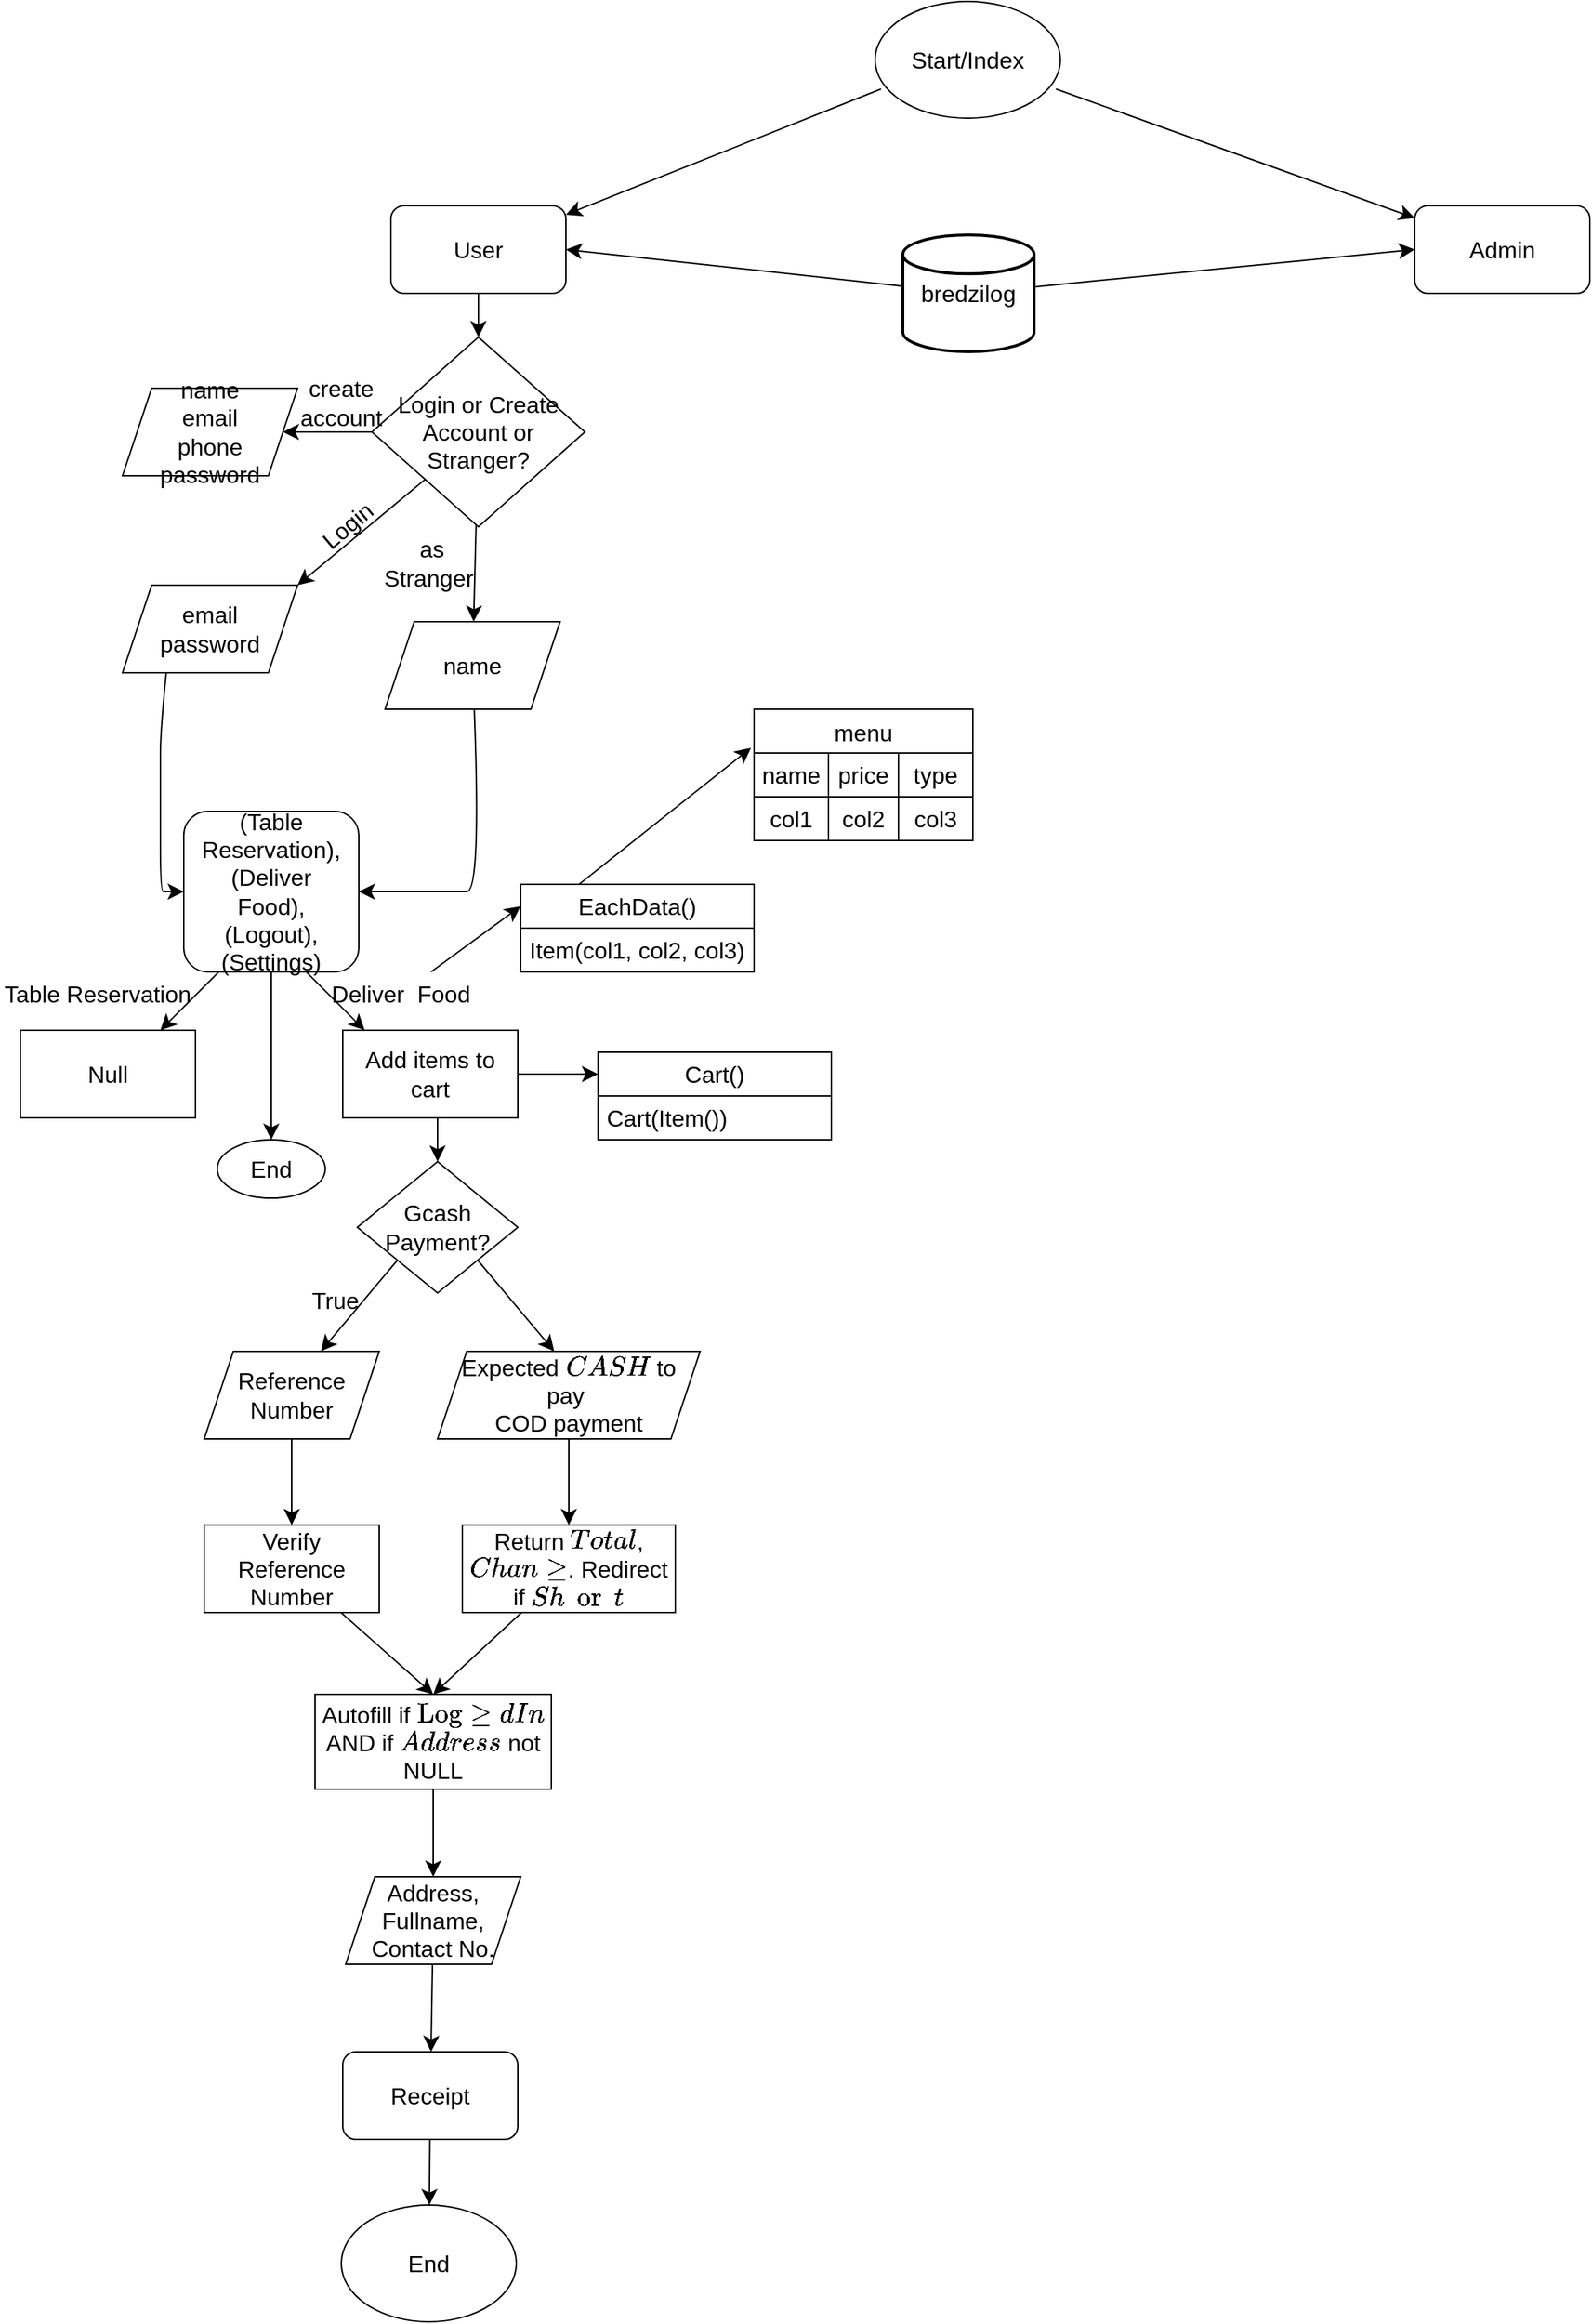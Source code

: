 <mxfile version="21.7.2" type="device">
  <diagram id="C5RBs43oDa-KdzZeNtuy" name="Page-1">
    <mxGraphModel dx="3470" dy="1480" grid="1" gridSize="10" guides="1" tooltips="1" connect="1" arrows="1" fold="1" page="1" pageScale="1" pageWidth="827" pageHeight="1169" math="0" shadow="0">
      <root>
        <mxCell id="WIyWlLk6GJQsqaUBKTNV-0" />
        <mxCell id="WIyWlLk6GJQsqaUBKTNV-1" parent="WIyWlLk6GJQsqaUBKTNV-0" />
        <mxCell id="xKQEIfEpdPocmmlh1qDN-5" style="edgeStyle=none;curved=1;rounded=0;orthogonalLoop=1;jettySize=auto;html=1;exitX=0;exitY=1;exitDx=0;exitDy=0;fontSize=12;startSize=8;endSize=8;labelBackgroundColor=none;fontColor=default;" parent="WIyWlLk6GJQsqaUBKTNV-1" target="xKQEIfEpdPocmmlh1qDN-3" edge="1">
          <mxGeometry relative="1" as="geometry">
            <mxPoint x="354" y="180.0" as="sourcePoint" />
          </mxGeometry>
        </mxCell>
        <mxCell id="xKQEIfEpdPocmmlh1qDN-6" style="edgeStyle=none;curved=1;rounded=0;orthogonalLoop=1;jettySize=auto;html=1;exitX=1;exitY=1;exitDx=0;exitDy=0;fontSize=12;startSize=8;endSize=8;labelBackgroundColor=none;fontColor=default;" parent="WIyWlLk6GJQsqaUBKTNV-1" target="xKQEIfEpdPocmmlh1qDN-4" edge="1">
          <mxGeometry relative="1" as="geometry">
            <mxPoint x="474" y="180.0" as="sourcePoint" />
          </mxGeometry>
        </mxCell>
        <mxCell id="xKQEIfEpdPocmmlh1qDN-22" style="edgeStyle=none;curved=1;rounded=0;orthogonalLoop=1;jettySize=auto;html=1;entryX=0.5;entryY=0;entryDx=0;entryDy=0;fontSize=12;startSize=8;endSize=8;labelBackgroundColor=none;fontColor=default;" parent="WIyWlLk6GJQsqaUBKTNV-1" source="xKQEIfEpdPocmmlh1qDN-3" target="xKQEIfEpdPocmmlh1qDN-9" edge="1">
          <mxGeometry relative="1" as="geometry" />
        </mxCell>
        <mxCell id="xKQEIfEpdPocmmlh1qDN-3" value="User" style="rounded=1;whiteSpace=wrap;html=1;fontSize=16;labelBackgroundColor=none;" parent="WIyWlLk6GJQsqaUBKTNV-1" vertex="1">
          <mxGeometry x="18" y="260" width="120" height="60" as="geometry" />
        </mxCell>
        <mxCell id="xKQEIfEpdPocmmlh1qDN-4" value="Admin" style="rounded=1;whiteSpace=wrap;html=1;fontSize=16;labelBackgroundColor=none;" parent="WIyWlLk6GJQsqaUBKTNV-1" vertex="1">
          <mxGeometry x="720" y="260" width="120" height="60" as="geometry" />
        </mxCell>
        <mxCell id="xKQEIfEpdPocmmlh1qDN-14" style="edgeStyle=none;curved=1;rounded=0;orthogonalLoop=1;jettySize=auto;html=1;entryX=1;entryY=0.5;entryDx=0;entryDy=0;fontSize=12;startSize=8;endSize=8;labelBackgroundColor=none;fontColor=default;" parent="WIyWlLk6GJQsqaUBKTNV-1" source="xKQEIfEpdPocmmlh1qDN-9" target="xKQEIfEpdPocmmlh1qDN-10" edge="1">
          <mxGeometry relative="1" as="geometry" />
        </mxCell>
        <mxCell id="xKQEIfEpdPocmmlh1qDN-17" style="edgeStyle=none;curved=1;rounded=0;orthogonalLoop=1;jettySize=auto;html=1;exitX=0;exitY=1;exitDx=0;exitDy=0;entryX=1;entryY=0;entryDx=0;entryDy=0;fontSize=12;startSize=8;endSize=8;labelBackgroundColor=none;fontColor=default;" parent="WIyWlLk6GJQsqaUBKTNV-1" source="xKQEIfEpdPocmmlh1qDN-9" target="xKQEIfEpdPocmmlh1qDN-11" edge="1">
          <mxGeometry relative="1" as="geometry" />
        </mxCell>
        <mxCell id="xKQEIfEpdPocmmlh1qDN-20" style="edgeStyle=none;curved=1;rounded=0;orthogonalLoop=1;jettySize=auto;html=1;fontSize=12;startSize=8;endSize=8;labelBackgroundColor=none;fontColor=default;" parent="WIyWlLk6GJQsqaUBKTNV-1" source="xKQEIfEpdPocmmlh1qDN-9" target="xKQEIfEpdPocmmlh1qDN-13" edge="1">
          <mxGeometry relative="1" as="geometry" />
        </mxCell>
        <mxCell id="xKQEIfEpdPocmmlh1qDN-9" value="Login or Create Account or Stranger?" style="rhombus;whiteSpace=wrap;html=1;fontSize=16;rounded=0;labelBackgroundColor=none;" parent="WIyWlLk6GJQsqaUBKTNV-1" vertex="1">
          <mxGeometry x="5" y="350" width="146" height="130" as="geometry" />
        </mxCell>
        <mxCell id="xKQEIfEpdPocmmlh1qDN-10" value="name&lt;br&gt;email&lt;br&gt;phone&lt;br&gt;password" style="shape=parallelogram;perimeter=parallelogramPerimeter;whiteSpace=wrap;html=1;fixedSize=1;fontSize=16;rounded=0;labelBackgroundColor=none;" parent="WIyWlLk6GJQsqaUBKTNV-1" vertex="1">
          <mxGeometry x="-166" y="385" width="120" height="60" as="geometry" />
        </mxCell>
        <mxCell id="xKQEIfEpdPocmmlh1qDN-71" style="edgeStyle=none;curved=1;rounded=0;orthogonalLoop=1;jettySize=auto;html=1;entryX=0;entryY=0.5;entryDx=0;entryDy=0;fontSize=12;startSize=8;endSize=8;exitX=0.25;exitY=1;exitDx=0;exitDy=0;" parent="WIyWlLk6GJQsqaUBKTNV-1" source="xKQEIfEpdPocmmlh1qDN-11" target="xKQEIfEpdPocmmlh1qDN-68" edge="1">
          <mxGeometry relative="1" as="geometry">
            <Array as="points">
              <mxPoint x="-140" y="620" />
              <mxPoint x="-140" y="650" />
              <mxPoint x="-140" y="660" />
              <mxPoint x="-140" y="670" />
              <mxPoint x="-140" y="730" />
              <mxPoint x="-136" y="730" />
            </Array>
          </mxGeometry>
        </mxCell>
        <mxCell id="xKQEIfEpdPocmmlh1qDN-11" value="email&lt;br&gt;password" style="shape=parallelogram;perimeter=parallelogramPerimeter;whiteSpace=wrap;html=1;fixedSize=1;fontSize=16;rounded=0;labelBackgroundColor=none;" parent="WIyWlLk6GJQsqaUBKTNV-1" vertex="1">
          <mxGeometry x="-166" y="520" width="120" height="60" as="geometry" />
        </mxCell>
        <mxCell id="xKQEIfEpdPocmmlh1qDN-69" style="edgeStyle=none;curved=1;rounded=0;orthogonalLoop=1;jettySize=auto;html=1;entryX=1;entryY=0.5;entryDx=0;entryDy=0;fontSize=12;startSize=8;endSize=8;" parent="WIyWlLk6GJQsqaUBKTNV-1" source="xKQEIfEpdPocmmlh1qDN-13" target="xKQEIfEpdPocmmlh1qDN-68" edge="1">
          <mxGeometry relative="1" as="geometry">
            <Array as="points">
              <mxPoint x="80" y="730" />
              <mxPoint x="60" y="730" />
            </Array>
          </mxGeometry>
        </mxCell>
        <mxCell id="xKQEIfEpdPocmmlh1qDN-13" value="name" style="shape=parallelogram;perimeter=parallelogramPerimeter;whiteSpace=wrap;html=1;fixedSize=1;fontSize=16;rounded=0;labelBackgroundColor=none;" parent="WIyWlLk6GJQsqaUBKTNV-1" vertex="1">
          <mxGeometry x="14" y="545" width="120" height="60" as="geometry" />
        </mxCell>
        <mxCell id="xKQEIfEpdPocmmlh1qDN-15" value="create account" style="text;html=1;strokeColor=none;fillColor=none;align=center;verticalAlign=middle;whiteSpace=wrap;rounded=0;fontSize=16;labelBackgroundColor=none;" parent="WIyWlLk6GJQsqaUBKTNV-1" vertex="1">
          <mxGeometry x="-46" y="380" width="60" height="30" as="geometry" />
        </mxCell>
        <mxCell id="xKQEIfEpdPocmmlh1qDN-18" value="Login" style="text;html=1;strokeColor=none;fillColor=none;align=center;verticalAlign=middle;whiteSpace=wrap;rounded=0;fontSize=16;rotation=-40;labelBackgroundColor=none;" parent="WIyWlLk6GJQsqaUBKTNV-1" vertex="1">
          <mxGeometry x="-42" y="458.54" width="60" height="40" as="geometry" />
        </mxCell>
        <mxCell id="xKQEIfEpdPocmmlh1qDN-19" value="&amp;nbsp;as Stranger" style="text;html=1;strokeColor=none;fillColor=none;align=center;verticalAlign=middle;whiteSpace=wrap;rounded=0;fontSize=16;labelBackgroundColor=none;" parent="WIyWlLk6GJQsqaUBKTNV-1" vertex="1">
          <mxGeometry x="14" y="490" width="60" height="30" as="geometry" />
        </mxCell>
        <mxCell id="xKQEIfEpdPocmmlh1qDN-32" style="edgeStyle=none;curved=1;rounded=0;orthogonalLoop=1;jettySize=auto;html=1;exitX=0;exitY=1;exitDx=0;exitDy=0;fontSize=12;startSize=8;endSize=8;labelBackgroundColor=none;fontColor=default;" parent="WIyWlLk6GJQsqaUBKTNV-1" edge="1">
          <mxGeometry relative="1" as="geometry">
            <mxPoint x="-140" y="825" as="targetPoint" />
            <mxPoint x="-100" y="785.0" as="sourcePoint" />
          </mxGeometry>
        </mxCell>
        <mxCell id="xKQEIfEpdPocmmlh1qDN-33" style="edgeStyle=none;curved=1;rounded=0;orthogonalLoop=1;jettySize=auto;html=1;exitX=1;exitY=1;exitDx=0;exitDy=0;fontSize=12;startSize=8;endSize=8;labelBackgroundColor=none;fontColor=default;" parent="WIyWlLk6GJQsqaUBKTNV-1" edge="1">
          <mxGeometry relative="1" as="geometry">
            <mxPoint y="825" as="targetPoint" />
            <mxPoint x="-40" y="785.0" as="sourcePoint" />
          </mxGeometry>
        </mxCell>
        <mxCell id="xKQEIfEpdPocmmlh1qDN-34" value="Null" style="rounded=0;whiteSpace=wrap;html=1;fontSize=16;labelBackgroundColor=none;" parent="WIyWlLk6GJQsqaUBKTNV-1" vertex="1">
          <mxGeometry x="-236" y="825" width="120" height="60" as="geometry" />
        </mxCell>
        <mxCell id="xKQEIfEpdPocmmlh1qDN-44" style="edgeStyle=none;curved=1;rounded=0;orthogonalLoop=1;jettySize=auto;html=1;fontSize=12;startSize=8;endSize=8;labelBackgroundColor=none;fontColor=default;" parent="WIyWlLk6GJQsqaUBKTNV-1" target="xKQEIfEpdPocmmlh1qDN-37" edge="1">
          <mxGeometry relative="1" as="geometry">
            <mxPoint x="50" y="885" as="sourcePoint" />
          </mxGeometry>
        </mxCell>
        <mxCell id="xKQEIfEpdPocmmlh1qDN-38" style="edgeStyle=none;curved=1;rounded=0;orthogonalLoop=1;jettySize=auto;html=1;exitX=0;exitY=1;exitDx=0;exitDy=0;fontSize=12;startSize=8;endSize=8;labelBackgroundColor=none;fontColor=default;" parent="WIyWlLk6GJQsqaUBKTNV-1" source="xKQEIfEpdPocmmlh1qDN-37" edge="1">
          <mxGeometry relative="1" as="geometry">
            <mxPoint x="-30" y="1045" as="targetPoint" />
          </mxGeometry>
        </mxCell>
        <mxCell id="xKQEIfEpdPocmmlh1qDN-46" style="edgeStyle=none;curved=1;rounded=0;orthogonalLoop=1;jettySize=auto;html=1;exitX=1;exitY=1;exitDx=0;exitDy=0;fontSize=12;startSize=8;endSize=8;labelBackgroundColor=none;fontColor=default;" parent="WIyWlLk6GJQsqaUBKTNV-1" source="xKQEIfEpdPocmmlh1qDN-37" edge="1">
          <mxGeometry relative="1" as="geometry">
            <mxPoint x="130" y="1045" as="targetPoint" />
          </mxGeometry>
        </mxCell>
        <mxCell id="xKQEIfEpdPocmmlh1qDN-37" value="Gcash Payment?" style="rhombus;whiteSpace=wrap;html=1;fontSize=16;rounded=0;labelBackgroundColor=none;" parent="WIyWlLk6GJQsqaUBKTNV-1" vertex="1">
          <mxGeometry x="-5" y="915" width="110" height="90" as="geometry" />
        </mxCell>
        <mxCell id="xKQEIfEpdPocmmlh1qDN-53" style="edgeStyle=none;curved=1;rounded=0;orthogonalLoop=1;jettySize=auto;html=1;fontSize=12;startSize=8;endSize=8;labelBackgroundColor=none;fontColor=default;" parent="WIyWlLk6GJQsqaUBKTNV-1" source="xKQEIfEpdPocmmlh1qDN-40" target="xKQEIfEpdPocmmlh1qDN-52" edge="1">
          <mxGeometry relative="1" as="geometry" />
        </mxCell>
        <mxCell id="xKQEIfEpdPocmmlh1qDN-40" value="Reference Number" style="shape=parallelogram;perimeter=parallelogramPerimeter;whiteSpace=wrap;html=1;fixedSize=1;fontSize=16;rounded=0;labelBackgroundColor=none;" parent="WIyWlLk6GJQsqaUBKTNV-1" vertex="1">
          <mxGeometry x="-110" y="1045" width="120" height="60" as="geometry" />
        </mxCell>
        <mxCell id="xKQEIfEpdPocmmlh1qDN-41" value="True" style="text;html=1;strokeColor=none;fillColor=none;align=center;verticalAlign=middle;whiteSpace=wrap;rounded=0;fontSize=16;labelBackgroundColor=none;" parent="WIyWlLk6GJQsqaUBKTNV-1" vertex="1">
          <mxGeometry x="-50" y="995" width="60" height="30" as="geometry" />
        </mxCell>
        <mxCell id="PnPtJ1oFxIr9ThaWhj_N-104" style="edgeStyle=none;curved=1;rounded=0;orthogonalLoop=1;jettySize=auto;html=1;entryX=0;entryY=0.25;entryDx=0;entryDy=0;fontSize=12;startSize=8;endSize=8;" edge="1" parent="WIyWlLk6GJQsqaUBKTNV-1" source="xKQEIfEpdPocmmlh1qDN-45" target="PnPtJ1oFxIr9ThaWhj_N-95">
          <mxGeometry relative="1" as="geometry" />
        </mxCell>
        <mxCell id="xKQEIfEpdPocmmlh1qDN-45" value="Add items to cart" style="rounded=0;whiteSpace=wrap;html=1;fontSize=16;labelBackgroundColor=none;" parent="WIyWlLk6GJQsqaUBKTNV-1" vertex="1">
          <mxGeometry x="-15" y="825" width="120" height="60" as="geometry" />
        </mxCell>
        <mxCell id="xKQEIfEpdPocmmlh1qDN-55" style="edgeStyle=none;curved=1;rounded=0;orthogonalLoop=1;jettySize=auto;html=1;entryX=0.5;entryY=0;entryDx=0;entryDy=0;fontSize=12;startSize=8;endSize=8;labelBackgroundColor=none;fontColor=default;" parent="WIyWlLk6GJQsqaUBKTNV-1" source="xKQEIfEpdPocmmlh1qDN-47" target="xKQEIfEpdPocmmlh1qDN-54" edge="1">
          <mxGeometry relative="1" as="geometry" />
        </mxCell>
        <mxCell id="xKQEIfEpdPocmmlh1qDN-47" value="Expected `CASH` to pay&amp;nbsp;&lt;br&gt;COD payment" style="shape=parallelogram;perimeter=parallelogramPerimeter;whiteSpace=wrap;html=1;fixedSize=1;fontSize=16;rounded=0;labelBackgroundColor=none;" parent="WIyWlLk6GJQsqaUBKTNV-1" vertex="1">
          <mxGeometry x="50" y="1045" width="180" height="60" as="geometry" />
        </mxCell>
        <mxCell id="xKQEIfEpdPocmmlh1qDN-60" style="edgeStyle=none;curved=1;rounded=0;orthogonalLoop=1;jettySize=auto;html=1;entryX=0.5;entryY=0;entryDx=0;entryDy=0;fontSize=12;startSize=8;endSize=8;" parent="WIyWlLk6GJQsqaUBKTNV-1" source="xKQEIfEpdPocmmlh1qDN-50" target="xKQEIfEpdPocmmlh1qDN-56" edge="1">
          <mxGeometry relative="1" as="geometry" />
        </mxCell>
        <mxCell id="xKQEIfEpdPocmmlh1qDN-50" value="Autofill if `Logged In` AND if `Address` not NULL" style="rounded=0;whiteSpace=wrap;html=1;fontSize=16;labelBackgroundColor=none;" parent="WIyWlLk6GJQsqaUBKTNV-1" vertex="1">
          <mxGeometry x="-34" y="1280" width="162" height="65" as="geometry" />
        </mxCell>
        <mxCell id="xKQEIfEpdPocmmlh1qDN-58" style="edgeStyle=none;curved=1;rounded=0;orthogonalLoop=1;jettySize=auto;html=1;entryX=0.5;entryY=0;entryDx=0;entryDy=0;fontSize=12;startSize=8;endSize=8;" parent="WIyWlLk6GJQsqaUBKTNV-1" source="xKQEIfEpdPocmmlh1qDN-52" target="xKQEIfEpdPocmmlh1qDN-50" edge="1">
          <mxGeometry relative="1" as="geometry" />
        </mxCell>
        <mxCell id="xKQEIfEpdPocmmlh1qDN-52" value="Verify Reference Number" style="rounded=0;whiteSpace=wrap;html=1;fontSize=16;labelBackgroundColor=none;" parent="WIyWlLk6GJQsqaUBKTNV-1" vertex="1">
          <mxGeometry x="-110" y="1164" width="120" height="60" as="geometry" />
        </mxCell>
        <mxCell id="xKQEIfEpdPocmmlh1qDN-59" style="edgeStyle=none;curved=1;rounded=0;orthogonalLoop=1;jettySize=auto;html=1;entryX=0.5;entryY=0;entryDx=0;entryDy=0;fontSize=12;startSize=8;endSize=8;" parent="WIyWlLk6GJQsqaUBKTNV-1" source="xKQEIfEpdPocmmlh1qDN-54" target="xKQEIfEpdPocmmlh1qDN-50" edge="1">
          <mxGeometry relative="1" as="geometry" />
        </mxCell>
        <mxCell id="xKQEIfEpdPocmmlh1qDN-54" value="Return `Total`, `Change`. Redirect if `Short`" style="rounded=0;whiteSpace=wrap;html=1;fontSize=16;labelBackgroundColor=none;" parent="WIyWlLk6GJQsqaUBKTNV-1" vertex="1">
          <mxGeometry x="67" y="1164" width="146" height="60" as="geometry" />
        </mxCell>
        <mxCell id="xKQEIfEpdPocmmlh1qDN-62" style="edgeStyle=none;curved=1;rounded=0;orthogonalLoop=1;jettySize=auto;html=1;fontSize=12;startSize=8;endSize=8;" parent="WIyWlLk6GJQsqaUBKTNV-1" source="xKQEIfEpdPocmmlh1qDN-56" target="xKQEIfEpdPocmmlh1qDN-61" edge="1">
          <mxGeometry relative="1" as="geometry" />
        </mxCell>
        <mxCell id="xKQEIfEpdPocmmlh1qDN-56" value="Address, Fullname, Contact No.&lt;br&gt;" style="shape=parallelogram;perimeter=parallelogramPerimeter;whiteSpace=wrap;html=1;fixedSize=1;fontSize=16;rounded=0;labelBackgroundColor=none;" parent="WIyWlLk6GJQsqaUBKTNV-1" vertex="1">
          <mxGeometry x="-13" y="1405" width="120" height="60" as="geometry" />
        </mxCell>
        <mxCell id="PnPtJ1oFxIr9ThaWhj_N-2" style="edgeStyle=none;curved=1;rounded=0;orthogonalLoop=1;jettySize=auto;html=1;fontSize=12;startSize=8;endSize=8;" edge="1" parent="WIyWlLk6GJQsqaUBKTNV-1" source="xKQEIfEpdPocmmlh1qDN-61" target="PnPtJ1oFxIr9ThaWhj_N-1">
          <mxGeometry relative="1" as="geometry" />
        </mxCell>
        <mxCell id="xKQEIfEpdPocmmlh1qDN-61" value="Receipt" style="rounded=1;whiteSpace=wrap;html=1;fontSize=16;" parent="WIyWlLk6GJQsqaUBKTNV-1" vertex="1">
          <mxGeometry x="-15" y="1525" width="120" height="60" as="geometry" />
        </mxCell>
        <mxCell id="PnPtJ1oFxIr9ThaWhj_N-109" style="edgeStyle=none;curved=1;rounded=0;orthogonalLoop=1;jettySize=auto;html=1;entryX=0;entryY=0.25;entryDx=0;entryDy=0;fontSize=12;startSize=8;endSize=8;" edge="1" parent="WIyWlLk6GJQsqaUBKTNV-1" source="xKQEIfEpdPocmmlh1qDN-65" target="PnPtJ1oFxIr9ThaWhj_N-105">
          <mxGeometry relative="1" as="geometry" />
        </mxCell>
        <mxCell id="xKQEIfEpdPocmmlh1qDN-65" value="Deliver&amp;nbsp; Food" style="text;html=1;strokeColor=none;fillColor=none;align=center;verticalAlign=middle;whiteSpace=wrap;rounded=0;fontSize=16;" parent="WIyWlLk6GJQsqaUBKTNV-1" vertex="1">
          <mxGeometry x="-26" y="785" width="102" height="30" as="geometry" />
        </mxCell>
        <mxCell id="xKQEIfEpdPocmmlh1qDN-66" value="Table Reservation" style="text;html=1;strokeColor=none;fillColor=none;align=center;verticalAlign=middle;whiteSpace=wrap;rounded=0;fontSize=16;" parent="WIyWlLk6GJQsqaUBKTNV-1" vertex="1">
          <mxGeometry x="-250" y="785" width="134" height="30" as="geometry" />
        </mxCell>
        <mxCell id="xKQEIfEpdPocmmlh1qDN-74" style="edgeStyle=none;curved=1;rounded=0;orthogonalLoop=1;jettySize=auto;html=1;fontSize=12;startSize=8;endSize=8;" parent="WIyWlLk6GJQsqaUBKTNV-1" source="xKQEIfEpdPocmmlh1qDN-68" edge="1">
          <mxGeometry relative="1" as="geometry">
            <mxPoint x="-64" y="900.0" as="targetPoint" />
          </mxGeometry>
        </mxCell>
        <mxCell id="xKQEIfEpdPocmmlh1qDN-68" value="(Table Reservation),&lt;br style=&quot;border-color: var(--border-color);&quot;&gt;(Deliver&lt;br style=&quot;border-color: var(--border-color);&quot;&gt;Food),&lt;br&gt;(Logout), (Settings)" style="rounded=1;whiteSpace=wrap;html=1;fontSize=16;" parent="WIyWlLk6GJQsqaUBKTNV-1" vertex="1">
          <mxGeometry x="-124" y="675" width="120" height="110" as="geometry" />
        </mxCell>
        <mxCell id="PnPtJ1oFxIr9ThaWhj_N-0" value="End" style="ellipse;whiteSpace=wrap;html=1;fontSize=16;" vertex="1" parent="WIyWlLk6GJQsqaUBKTNV-1">
          <mxGeometry x="-101" y="900" width="74" height="40" as="geometry" />
        </mxCell>
        <mxCell id="PnPtJ1oFxIr9ThaWhj_N-1" value="End" style="ellipse;whiteSpace=wrap;html=1;fontSize=16;" vertex="1" parent="WIyWlLk6GJQsqaUBKTNV-1">
          <mxGeometry x="-16" y="1630" width="120" height="80" as="geometry" />
        </mxCell>
        <mxCell id="PnPtJ1oFxIr9ThaWhj_N-3" value="Start/Index" style="ellipse;whiteSpace=wrap;html=1;fontSize=16;" vertex="1" parent="WIyWlLk6GJQsqaUBKTNV-1">
          <mxGeometry x="350" y="120" width="127" height="80" as="geometry" />
        </mxCell>
        <mxCell id="PnPtJ1oFxIr9ThaWhj_N-81" value="menu" style="shape=table;startSize=30;container=1;collapsible=0;childLayout=tableLayout;strokeColor=default;fontSize=16;" vertex="1" parent="WIyWlLk6GJQsqaUBKTNV-1">
          <mxGeometry x="267" y="605" width="150" height="90" as="geometry" />
        </mxCell>
        <mxCell id="PnPtJ1oFxIr9ThaWhj_N-82" value="" style="shape=tableRow;horizontal=0;startSize=0;swimlaneHead=0;swimlaneBody=0;strokeColor=inherit;top=0;left=0;bottom=0;right=0;collapsible=0;dropTarget=0;fillColor=none;points=[[0,0.5],[1,0.5]];portConstraint=eastwest;fontSize=16;" vertex="1" parent="PnPtJ1oFxIr9ThaWhj_N-81">
          <mxGeometry y="30" width="150" height="30" as="geometry" />
        </mxCell>
        <mxCell id="PnPtJ1oFxIr9ThaWhj_N-83" value="name" style="shape=partialRectangle;html=1;whiteSpace=wrap;connectable=0;strokeColor=inherit;overflow=hidden;fillColor=none;top=0;left=0;bottom=0;right=0;pointerEvents=1;fontSize=16;" vertex="1" parent="PnPtJ1oFxIr9ThaWhj_N-82">
          <mxGeometry width="51" height="30" as="geometry">
            <mxRectangle width="51" height="30" as="alternateBounds" />
          </mxGeometry>
        </mxCell>
        <mxCell id="PnPtJ1oFxIr9ThaWhj_N-84" value="price" style="shape=partialRectangle;html=1;whiteSpace=wrap;connectable=0;strokeColor=inherit;overflow=hidden;fillColor=none;top=0;left=0;bottom=0;right=0;pointerEvents=1;fontSize=16;" vertex="1" parent="PnPtJ1oFxIr9ThaWhj_N-82">
          <mxGeometry x="51" width="48" height="30" as="geometry">
            <mxRectangle width="48" height="30" as="alternateBounds" />
          </mxGeometry>
        </mxCell>
        <mxCell id="PnPtJ1oFxIr9ThaWhj_N-85" value="type" style="shape=partialRectangle;html=1;whiteSpace=wrap;connectable=0;strokeColor=inherit;overflow=hidden;fillColor=none;top=0;left=0;bottom=0;right=0;pointerEvents=1;fontSize=16;" vertex="1" parent="PnPtJ1oFxIr9ThaWhj_N-82">
          <mxGeometry x="99" width="51" height="30" as="geometry">
            <mxRectangle width="51" height="30" as="alternateBounds" />
          </mxGeometry>
        </mxCell>
        <mxCell id="PnPtJ1oFxIr9ThaWhj_N-86" value="" style="shape=tableRow;horizontal=0;startSize=0;swimlaneHead=0;swimlaneBody=0;strokeColor=inherit;top=0;left=0;bottom=0;right=0;collapsible=0;dropTarget=0;fillColor=none;points=[[0,0.5],[1,0.5]];portConstraint=eastwest;fontSize=16;" vertex="1" parent="PnPtJ1oFxIr9ThaWhj_N-81">
          <mxGeometry y="60" width="150" height="30" as="geometry" />
        </mxCell>
        <mxCell id="PnPtJ1oFxIr9ThaWhj_N-87" value="col1" style="shape=partialRectangle;html=1;whiteSpace=wrap;connectable=0;strokeColor=inherit;overflow=hidden;fillColor=none;top=0;left=0;bottom=0;right=0;pointerEvents=1;fontSize=16;" vertex="1" parent="PnPtJ1oFxIr9ThaWhj_N-86">
          <mxGeometry width="51" height="30" as="geometry">
            <mxRectangle width="51" height="30" as="alternateBounds" />
          </mxGeometry>
        </mxCell>
        <mxCell id="PnPtJ1oFxIr9ThaWhj_N-88" value="col2" style="shape=partialRectangle;html=1;whiteSpace=wrap;connectable=0;strokeColor=inherit;overflow=hidden;fillColor=none;top=0;left=0;bottom=0;right=0;pointerEvents=1;fontSize=16;" vertex="1" parent="PnPtJ1oFxIr9ThaWhj_N-86">
          <mxGeometry x="51" width="48" height="30" as="geometry">
            <mxRectangle width="48" height="30" as="alternateBounds" />
          </mxGeometry>
        </mxCell>
        <mxCell id="PnPtJ1oFxIr9ThaWhj_N-89" value="col3" style="shape=partialRectangle;html=1;whiteSpace=wrap;connectable=0;strokeColor=inherit;overflow=hidden;fillColor=none;top=0;left=0;bottom=0;right=0;pointerEvents=1;fontSize=16;" vertex="1" parent="PnPtJ1oFxIr9ThaWhj_N-86">
          <mxGeometry x="99" width="51" height="30" as="geometry">
            <mxRectangle width="51" height="30" as="alternateBounds" />
          </mxGeometry>
        </mxCell>
        <mxCell id="PnPtJ1oFxIr9ThaWhj_N-95" value="Cart()" style="swimlane;fontStyle=0;childLayout=stackLayout;horizontal=1;startSize=30;horizontalStack=0;resizeParent=1;resizeParentMax=0;resizeLast=0;collapsible=1;marginBottom=0;whiteSpace=wrap;html=1;fontSize=16;" vertex="1" parent="WIyWlLk6GJQsqaUBKTNV-1">
          <mxGeometry x="160" y="840" width="160" height="60" as="geometry" />
        </mxCell>
        <mxCell id="PnPtJ1oFxIr9ThaWhj_N-96" value="Cart(Item())" style="text;strokeColor=none;fillColor=none;align=left;verticalAlign=middle;spacingLeft=4;spacingRight=4;overflow=hidden;points=[[0,0.5],[1,0.5]];portConstraint=eastwest;rotatable=0;whiteSpace=wrap;html=1;fontSize=16;" vertex="1" parent="PnPtJ1oFxIr9ThaWhj_N-95">
          <mxGeometry y="30" width="160" height="30" as="geometry" />
        </mxCell>
        <mxCell id="PnPtJ1oFxIr9ThaWhj_N-114" style="edgeStyle=none;curved=1;rounded=0;orthogonalLoop=1;jettySize=auto;html=1;entryX=-0.014;entryY=-0.117;entryDx=0;entryDy=0;entryPerimeter=0;fontSize=12;startSize=8;endSize=8;exitX=0.25;exitY=0;exitDx=0;exitDy=0;" edge="1" parent="WIyWlLk6GJQsqaUBKTNV-1" source="PnPtJ1oFxIr9ThaWhj_N-105" target="PnPtJ1oFxIr9ThaWhj_N-82">
          <mxGeometry relative="1" as="geometry" />
        </mxCell>
        <mxCell id="PnPtJ1oFxIr9ThaWhj_N-105" value="EachData()" style="swimlane;fontStyle=0;childLayout=stackLayout;horizontal=1;startSize=30;horizontalStack=0;resizeParent=1;resizeParentMax=0;resizeLast=0;collapsible=1;marginBottom=0;whiteSpace=wrap;html=1;fontSize=16;" vertex="1" parent="WIyWlLk6GJQsqaUBKTNV-1">
          <mxGeometry x="107" y="725" width="160" height="60" as="geometry" />
        </mxCell>
        <mxCell id="PnPtJ1oFxIr9ThaWhj_N-106" value="Item(col1, col2, col3)" style="text;strokeColor=none;fillColor=none;align=left;verticalAlign=middle;spacingLeft=4;spacingRight=4;overflow=hidden;points=[[0,0.5],[1,0.5]];portConstraint=eastwest;rotatable=0;whiteSpace=wrap;html=1;fontSize=16;" vertex="1" parent="PnPtJ1oFxIr9ThaWhj_N-105">
          <mxGeometry y="30" width="160" height="30" as="geometry" />
        </mxCell>
        <mxCell id="PnPtJ1oFxIr9ThaWhj_N-117" style="edgeStyle=none;curved=1;rounded=0;orthogonalLoop=1;jettySize=auto;html=1;entryX=1;entryY=0.5;entryDx=0;entryDy=0;fontSize=12;startSize=8;endSize=8;" edge="1" parent="WIyWlLk6GJQsqaUBKTNV-1" source="PnPtJ1oFxIr9ThaWhj_N-116" target="xKQEIfEpdPocmmlh1qDN-3">
          <mxGeometry relative="1" as="geometry" />
        </mxCell>
        <mxCell id="PnPtJ1oFxIr9ThaWhj_N-118" style="edgeStyle=none;curved=1;rounded=0;orthogonalLoop=1;jettySize=auto;html=1;entryX=0;entryY=0.5;entryDx=0;entryDy=0;fontSize=12;startSize=8;endSize=8;" edge="1" parent="WIyWlLk6GJQsqaUBKTNV-1" source="PnPtJ1oFxIr9ThaWhj_N-116" target="xKQEIfEpdPocmmlh1qDN-4">
          <mxGeometry relative="1" as="geometry" />
        </mxCell>
        <mxCell id="PnPtJ1oFxIr9ThaWhj_N-116" value="bredzilog" style="strokeWidth=2;html=1;shape=mxgraph.flowchart.database;whiteSpace=wrap;fontSize=16;" vertex="1" parent="WIyWlLk6GJQsqaUBKTNV-1">
          <mxGeometry x="369" y="280" width="90" height="80" as="geometry" />
        </mxCell>
      </root>
    </mxGraphModel>
  </diagram>
</mxfile>
